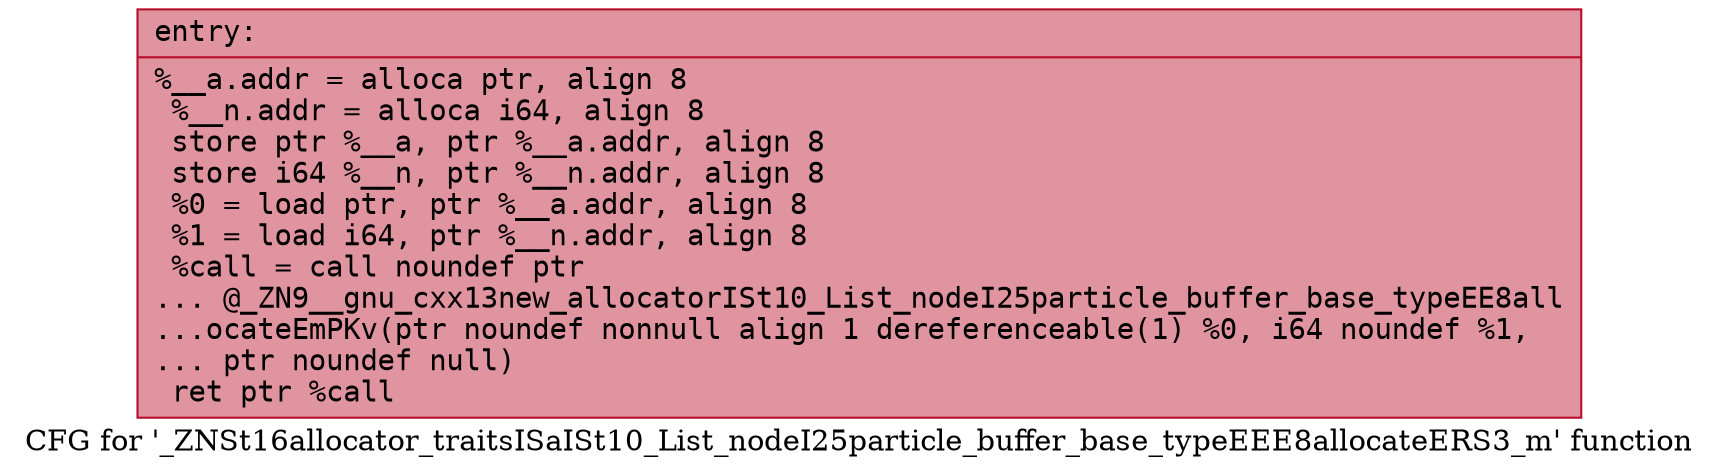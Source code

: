 digraph "CFG for '_ZNSt16allocator_traitsISaISt10_List_nodeI25particle_buffer_base_typeEEE8allocateERS3_m' function" {
	label="CFG for '_ZNSt16allocator_traitsISaISt10_List_nodeI25particle_buffer_base_typeEEE8allocateERS3_m' function";

	Node0x558b694b6900 [shape=record,color="#b70d28ff", style=filled, fillcolor="#b70d2870" fontname="Courier",label="{entry:\l|  %__a.addr = alloca ptr, align 8\l  %__n.addr = alloca i64, align 8\l  store ptr %__a, ptr %__a.addr, align 8\l  store i64 %__n, ptr %__n.addr, align 8\l  %0 = load ptr, ptr %__a.addr, align 8\l  %1 = load i64, ptr %__n.addr, align 8\l  %call = call noundef ptr\l... @_ZN9__gnu_cxx13new_allocatorISt10_List_nodeI25particle_buffer_base_typeEE8all\l...ocateEmPKv(ptr noundef nonnull align 1 dereferenceable(1) %0, i64 noundef %1,\l... ptr noundef null)\l  ret ptr %call\l}"];
}
